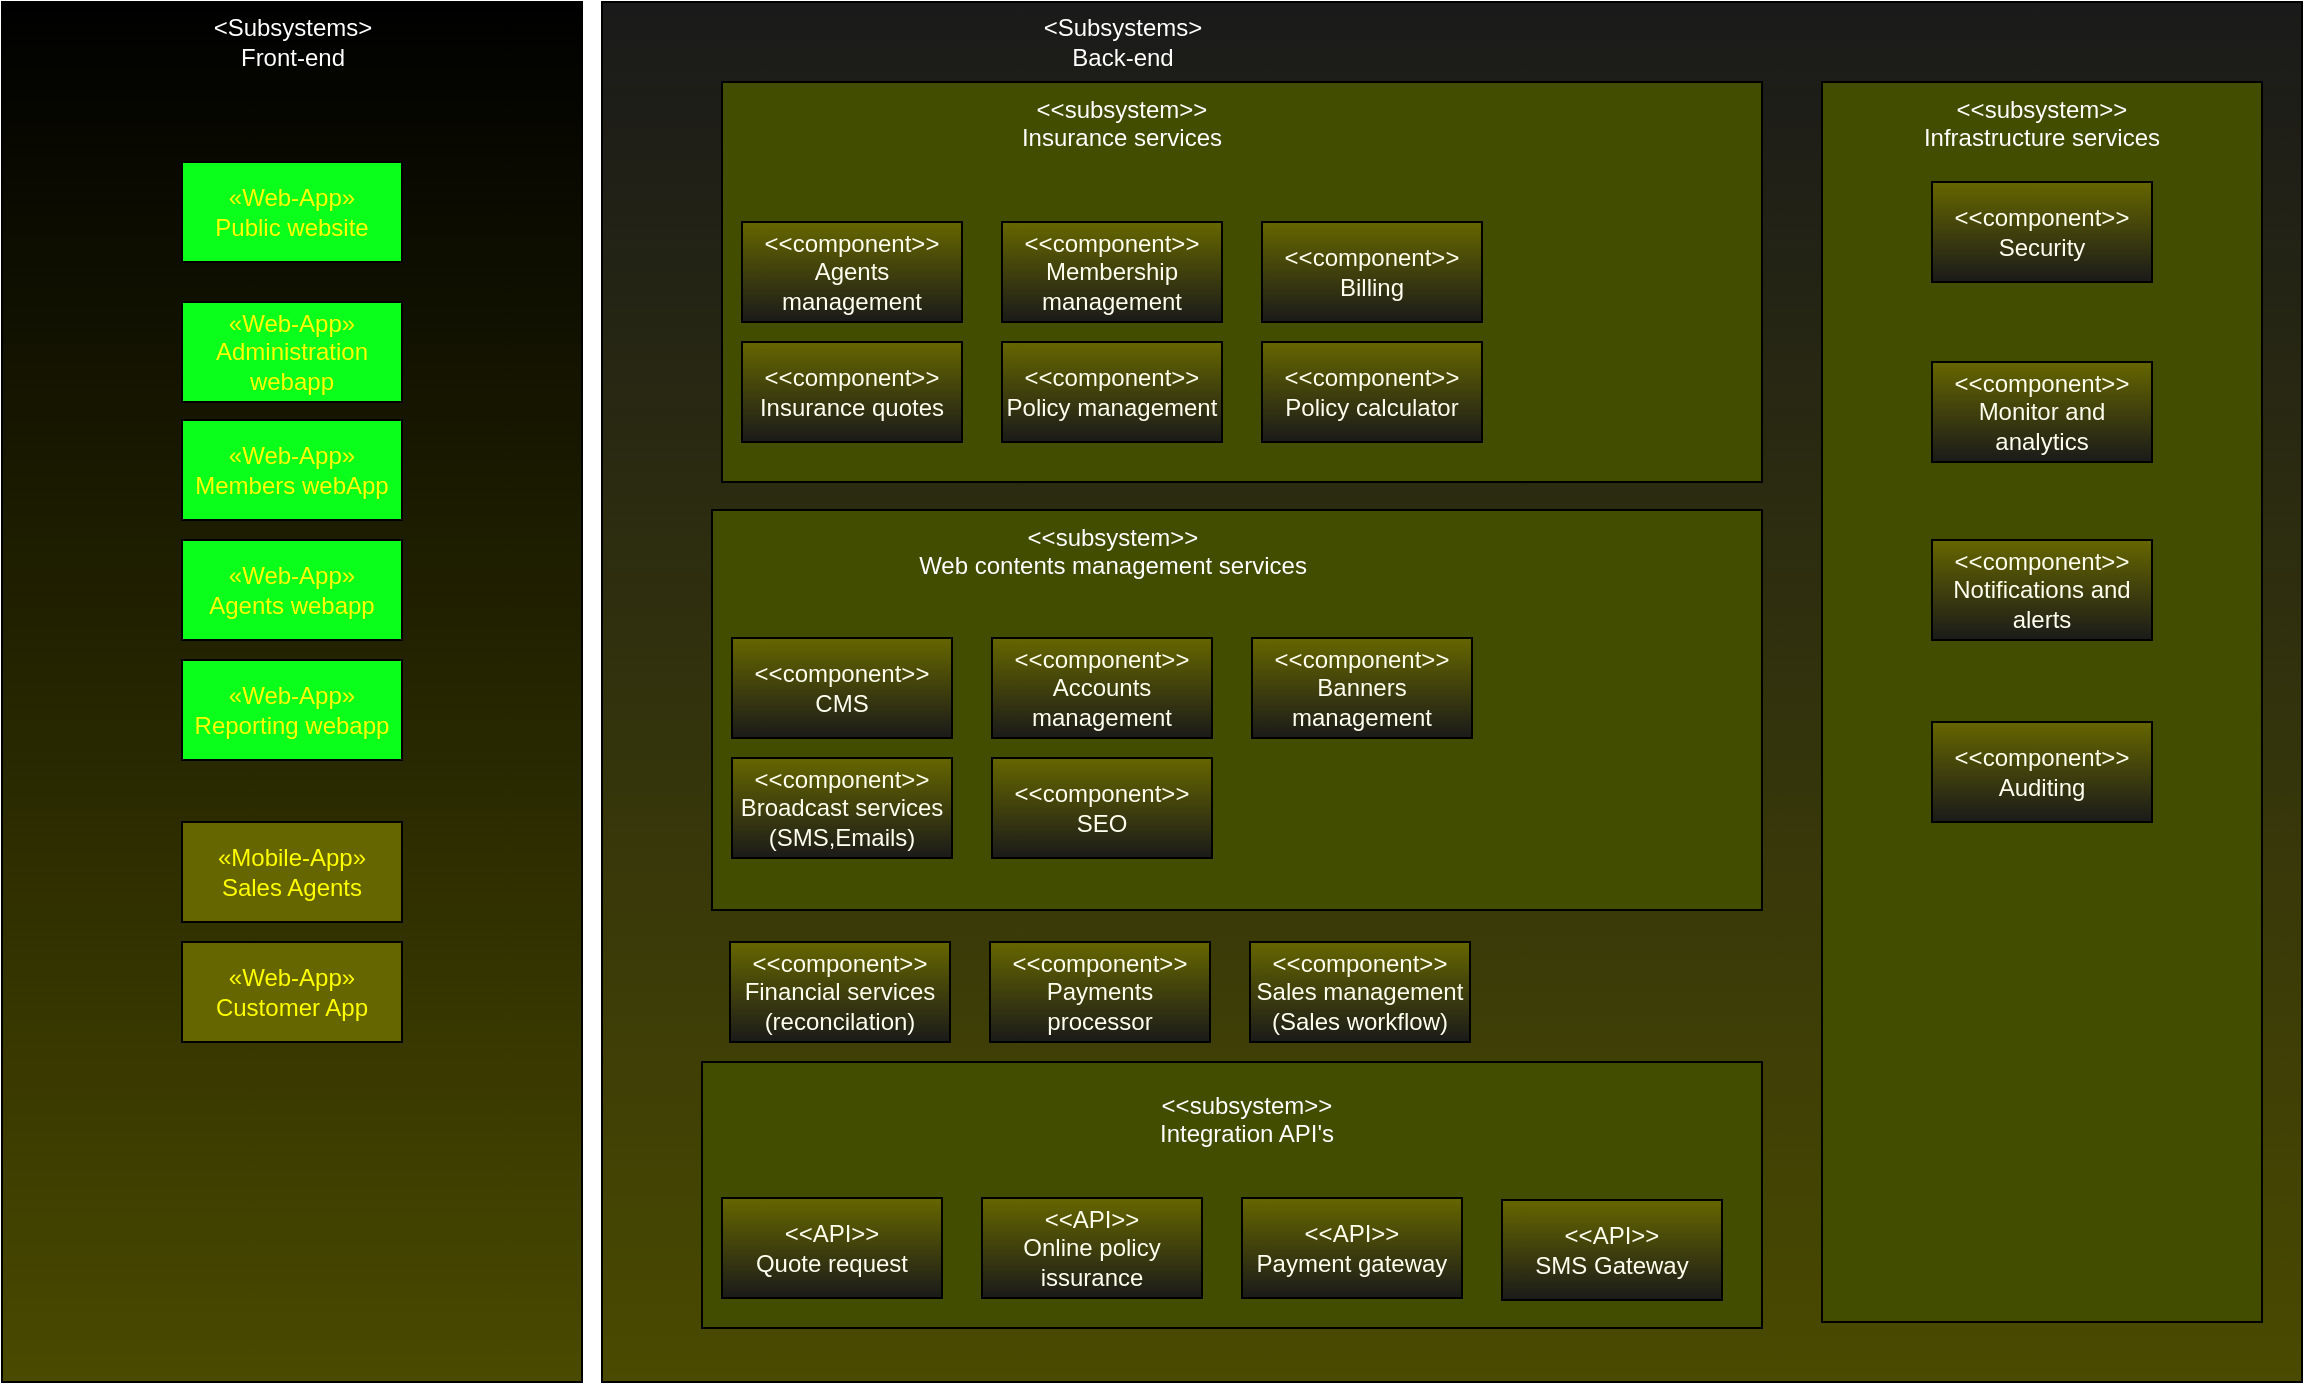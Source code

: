 <mxfile version="22.1.0" type="github">
  <diagram name="Page-1" id="BazWnyEBL50iyyZLBPZb">
    <mxGraphModel dx="1323" dy="768" grid="1" gridSize="10" guides="1" tooltips="1" connect="1" arrows="1" fold="1" page="1" pageScale="1" pageWidth="827" pageHeight="1169" math="0" shadow="0">
      <root>
        <mxCell id="0" />
        <mxCell id="1" parent="0" />
        <mxCell id="gHs1_yGDTPSEfHALUva1-106" value="" style="html=1;whiteSpace=wrap;gradientColor=#4A4A00;fillColor=#1A1A1A;" vertex="1" parent="1">
          <mxGeometry x="350" y="90" width="850" height="690" as="geometry" />
        </mxCell>
        <mxCell id="gHs1_yGDTPSEfHALUva1-107" value="&lt;div&gt;&lt;font color=&quot;#ffffff&quot;&gt;&amp;lt;Subsystems&amp;gt;&lt;/font&gt;&lt;/div&gt;&lt;div&gt;&lt;font color=&quot;#ffffff&quot;&gt;Back-end&lt;br&gt;&lt;/font&gt;&lt;/div&gt;" style="text;html=1;align=center;verticalAlign=middle;resizable=0;points=[];autosize=1;strokeColor=none;fillColor=none;" vertex="1" parent="1">
          <mxGeometry x="560" y="90" width="100" height="40" as="geometry" />
        </mxCell>
        <mxCell id="gHs1_yGDTPSEfHALUva1-131" value="" style="rounded=0;whiteSpace=wrap;html=1;fillColor=#424D00;" vertex="1" parent="1">
          <mxGeometry x="410" y="130" width="520" height="200" as="geometry" />
        </mxCell>
        <mxCell id="gHs1_yGDTPSEfHALUva1-97" value="&lt;p style=&quot;line-height: 110%;&quot;&gt;&lt;/p&gt;&lt;br&gt;&lt;p&gt;&lt;/p&gt;" style="html=1;whiteSpace=wrap;fillColor=#000000;gradientColor=#4A4A00;" vertex="1" parent="1">
          <mxGeometry x="50" y="90" width="290" height="690" as="geometry" />
        </mxCell>
        <mxCell id="gHs1_yGDTPSEfHALUva1-98" value="&lt;div&gt;&lt;font color=&quot;#ffff00&quot;&gt;«Web-App»&lt;/font&gt;&lt;/div&gt;&lt;font color=&quot;#ffff00&quot;&gt;Public website&lt;/font&gt;" style="html=1;whiteSpace=wrap;movable=1;resizable=1;rotatable=1;deletable=1;editable=1;locked=0;connectable=1;fillColor=#0AFF1B;" vertex="1" parent="1">
          <mxGeometry x="140" y="170" width="110" height="50" as="geometry" />
        </mxCell>
        <mxCell id="gHs1_yGDTPSEfHALUva1-99" value="&lt;div&gt;&lt;font color=&quot;#ffff00&quot;&gt;«Web-App»&lt;/font&gt;&lt;/div&gt;&lt;div&gt;&lt;font color=&quot;#ffff00&quot;&gt;Administration webapp&lt;br&gt;&lt;/font&gt;&lt;/div&gt;" style="html=1;whiteSpace=wrap;movable=1;resizable=1;rotatable=1;deletable=1;editable=1;locked=0;connectable=1;fillColor=#0AFF1B;" vertex="1" parent="1">
          <mxGeometry x="140" y="240" width="110" height="50" as="geometry" />
        </mxCell>
        <mxCell id="gHs1_yGDTPSEfHALUva1-100" value="&lt;div&gt;&lt;font color=&quot;#ffff00&quot;&gt;«Web-App»&lt;/font&gt;&lt;/div&gt;&lt;div&gt;&lt;font color=&quot;#ffff00&quot;&gt;Members webApp&lt;br&gt;&lt;/font&gt;&lt;/div&gt;" style="html=1;whiteSpace=wrap;movable=1;resizable=1;rotatable=1;deletable=1;editable=1;locked=0;connectable=1;fillColor=#0AFF1B;" vertex="1" parent="1">
          <mxGeometry x="140" y="299" width="110" height="50" as="geometry" />
        </mxCell>
        <mxCell id="gHs1_yGDTPSEfHALUva1-101" value="&lt;div&gt;&lt;font color=&quot;#ffff00&quot;&gt;«Web-App»&lt;/font&gt;&lt;/div&gt;&lt;div&gt;&lt;font color=&quot;#ffff00&quot;&gt;Agents webapp&lt;br&gt;&lt;/font&gt;&lt;/div&gt;" style="html=1;whiteSpace=wrap;movable=1;resizable=1;rotatable=1;deletable=1;editable=1;locked=0;connectable=1;fillColor=#0AFF1B;" vertex="1" parent="1">
          <mxGeometry x="140" y="359" width="110" height="50" as="geometry" />
        </mxCell>
        <mxCell id="gHs1_yGDTPSEfHALUva1-102" value="&lt;div&gt;&lt;font color=&quot;#ffff00&quot;&gt;«Web-App»&lt;/font&gt;&lt;/div&gt;&lt;div&gt;&lt;font color=&quot;#ffff00&quot;&gt;Reporting webapp&lt;/font&gt;&lt;br&gt;&lt;/div&gt;" style="html=1;whiteSpace=wrap;movable=1;resizable=1;rotatable=1;deletable=1;editable=1;locked=0;connectable=1;fillColor=#0AFF1B;" vertex="1" parent="1">
          <mxGeometry x="140" y="419" width="110" height="50" as="geometry" />
        </mxCell>
        <mxCell id="gHs1_yGDTPSEfHALUva1-103" value="&lt;div&gt;&lt;font color=&quot;#ffff00&quot;&gt;«Mobile-App»&lt;/font&gt;&lt;/div&gt;&lt;div&gt;&lt;font color=&quot;#ffff00&quot;&gt;Sales Agents&lt;br&gt;&lt;/font&gt;&lt;/div&gt;" style="html=1;whiteSpace=wrap;movable=1;resizable=1;rotatable=1;deletable=1;editable=1;locked=0;connectable=1;fillColor=#666600;" vertex="1" parent="1">
          <mxGeometry x="140" y="500" width="110" height="50" as="geometry" />
        </mxCell>
        <mxCell id="gHs1_yGDTPSEfHALUva1-104" value="&lt;div&gt;&lt;font color=&quot;#ffff00&quot;&gt;«Web-App»&lt;/font&gt;&lt;/div&gt;&lt;div&gt;&lt;font color=&quot;#ffff00&quot;&gt;Customer App&lt;br&gt;&lt;/font&gt;&lt;/div&gt;" style="html=1;whiteSpace=wrap;movable=1;resizable=1;rotatable=1;deletable=1;editable=1;locked=0;connectable=1;fillColor=#666600;" vertex="1" parent="1">
          <mxGeometry x="140" y="560" width="110" height="50" as="geometry" />
        </mxCell>
        <mxCell id="gHs1_yGDTPSEfHALUva1-105" value="&lt;div&gt;&lt;font color=&quot;#ffffff&quot;&gt;&amp;lt;Subsystems&amp;gt;&lt;/font&gt;&lt;/div&gt;&lt;div&gt;&lt;font color=&quot;#ffffff&quot;&gt;Front-end&lt;br&gt;&lt;/font&gt;&lt;/div&gt;" style="text;html=1;align=center;verticalAlign=middle;resizable=0;points=[];autosize=1;strokeColor=none;fillColor=none;" vertex="1" parent="1">
          <mxGeometry x="145" y="90" width="100" height="40" as="geometry" />
        </mxCell>
        <mxCell id="gHs1_yGDTPSEfHALUva1-135" value="&lt;div align=&quot;center&quot;&gt;&lt;font color=&quot;#ffffff&quot;&gt;&amp;lt;&amp;lt;subsystem&amp;gt;&amp;gt;&lt;/font&gt;&lt;/div&gt;&lt;div align=&quot;center&quot;&gt;&lt;font color=&quot;#ffffff&quot;&gt;Insurance services&lt;br&gt;&lt;/font&gt;&lt;/div&gt;" style="text;whiteSpace=wrap;html=1;align=center;" vertex="1" parent="1">
          <mxGeometry x="545" y="130" width="130" height="50" as="geometry" />
        </mxCell>
        <mxCell id="gHs1_yGDTPSEfHALUva1-136" value="&lt;font color=&quot;#fffff0&quot;&gt;&amp;lt;&amp;lt;component&amp;gt;&amp;gt;&lt;br&gt;Agents management&lt;br&gt;&lt;/font&gt;" style="html=1;whiteSpace=wrap;fillColor=#666600;gradientColor=#1A1A1A;" vertex="1" parent="1">
          <mxGeometry x="420" y="200" width="110" height="50" as="geometry" />
        </mxCell>
        <mxCell id="gHs1_yGDTPSEfHALUva1-137" value="&lt;div&gt;&lt;font color=&quot;#fffff0&quot;&gt;&amp;lt;&amp;lt;component&amp;gt;&amp;gt;&lt;/font&gt;&lt;/div&gt;&lt;font color=&quot;#fffff0&quot;&gt;Membership management&lt;/font&gt;" style="html=1;whiteSpace=wrap;fillColor=#666600;gradientColor=#1A1A1A;" vertex="1" parent="1">
          <mxGeometry x="550" y="200" width="110" height="50" as="geometry" />
        </mxCell>
        <mxCell id="gHs1_yGDTPSEfHALUva1-138" value="&lt;font color=&quot;#fffff0&quot;&gt;&amp;lt;&amp;lt;component&amp;gt;&amp;gt;&lt;br&gt;Billing&lt;br&gt;&lt;/font&gt;" style="html=1;whiteSpace=wrap;fillColor=#666600;gradientColor=#1A1A1A;" vertex="1" parent="1">
          <mxGeometry x="680" y="200" width="110" height="50" as="geometry" />
        </mxCell>
        <mxCell id="gHs1_yGDTPSEfHALUva1-139" value="&lt;font color=&quot;#fffff0&quot;&gt;&amp;lt;&amp;lt;component&amp;gt;&amp;gt;&lt;br&gt;Insurance quotes&lt;br&gt;&lt;/font&gt;" style="html=1;whiteSpace=wrap;fillColor=#666600;gradientColor=#1A1A1A;" vertex="1" parent="1">
          <mxGeometry x="420" y="260" width="110" height="50" as="geometry" />
        </mxCell>
        <mxCell id="gHs1_yGDTPSEfHALUva1-140" value="&lt;div&gt;&lt;font color=&quot;#fffff0&quot;&gt;&amp;lt;&amp;lt;component&amp;gt;&amp;gt;&lt;/font&gt;&lt;/div&gt;&lt;div&gt;&lt;font color=&quot;#fffff0&quot;&gt;Policy management&lt;br&gt;&lt;/font&gt;&lt;/div&gt;&lt;font color=&quot;#fffff0&quot;&gt;&lt;/font&gt;" style="html=1;whiteSpace=wrap;fillColor=#666600;gradientColor=#1A1A1A;" vertex="1" parent="1">
          <mxGeometry x="550" y="260" width="110" height="50" as="geometry" />
        </mxCell>
        <mxCell id="gHs1_yGDTPSEfHALUva1-141" value="&lt;font color=&quot;#fffff0&quot;&gt;&amp;lt;&amp;lt;component&amp;gt;&amp;gt;&lt;br&gt;Policy calculator&lt;br&gt;&lt;/font&gt;" style="html=1;whiteSpace=wrap;fillColor=#666600;gradientColor=#1A1A1A;" vertex="1" parent="1">
          <mxGeometry x="680" y="260" width="110" height="50" as="geometry" />
        </mxCell>
        <mxCell id="gHs1_yGDTPSEfHALUva1-142" value="" style="rounded=0;whiteSpace=wrap;html=1;fillColor=#424D00;" vertex="1" parent="1">
          <mxGeometry x="405" y="344" width="525" height="200" as="geometry" />
        </mxCell>
        <mxCell id="gHs1_yGDTPSEfHALUva1-143" value="&lt;div align=&quot;center&quot;&gt;&lt;font color=&quot;#ffffff&quot;&gt;&amp;lt;&amp;lt;subsystem&amp;gt;&amp;gt;&lt;/font&gt;&lt;/div&gt;&lt;div align=&quot;center&quot;&gt;&lt;font color=&quot;#ffffff&quot;&gt;Web contents management services&lt;br&gt;&lt;/font&gt;&lt;/div&gt;" style="text;whiteSpace=wrap;html=1;align=center;" vertex="1" parent="1">
          <mxGeometry x="462.5" y="344" width="285" height="50" as="geometry" />
        </mxCell>
        <mxCell id="gHs1_yGDTPSEfHALUva1-144" value="&lt;font color=&quot;#fffff0&quot;&gt;&amp;lt;&amp;lt;component&amp;gt;&amp;gt;&lt;br&gt;CMS&lt;br&gt;&lt;/font&gt;" style="html=1;whiteSpace=wrap;fillColor=#666600;gradientColor=#1A1A1A;" vertex="1" parent="1">
          <mxGeometry x="415" y="408" width="110" height="50" as="geometry" />
        </mxCell>
        <mxCell id="gHs1_yGDTPSEfHALUva1-145" value="&lt;font color=&quot;#fffff0&quot;&gt;&amp;lt;&amp;lt;component&amp;gt;&amp;gt;&lt;br&gt;Accounts management&lt;br&gt;&lt;/font&gt;" style="html=1;whiteSpace=wrap;fillColor=#666600;gradientColor=#1A1A1A;" vertex="1" parent="1">
          <mxGeometry x="545" y="408" width="110" height="50" as="geometry" />
        </mxCell>
        <mxCell id="gHs1_yGDTPSEfHALUva1-146" value="&lt;font color=&quot;#fffff0&quot;&gt;&amp;lt;&amp;lt;component&amp;gt;&amp;gt;&lt;br&gt;Banners management&lt;br&gt;&lt;/font&gt;" style="html=1;whiteSpace=wrap;fillColor=#666600;gradientColor=#1A1A1A;" vertex="1" parent="1">
          <mxGeometry x="675" y="408" width="110" height="50" as="geometry" />
        </mxCell>
        <mxCell id="gHs1_yGDTPSEfHALUva1-147" value="&lt;font color=&quot;#fffff0&quot;&gt;&amp;lt;&amp;lt;component&amp;gt;&amp;gt;&lt;br&gt;&lt;/font&gt;&lt;div&gt;&lt;font color=&quot;#fffff0&quot;&gt;Broadcast services&lt;/font&gt;&lt;/div&gt;&lt;div&gt;&lt;font color=&quot;#fffff0&quot;&gt;(SMS,Emails)&lt;br&gt;&lt;/font&gt;&lt;/div&gt;" style="html=1;whiteSpace=wrap;fillColor=#666600;gradientColor=#1A1A1A;" vertex="1" parent="1">
          <mxGeometry x="415" y="468" width="110" height="50" as="geometry" />
        </mxCell>
        <mxCell id="gHs1_yGDTPSEfHALUva1-148" value="&lt;font color=&quot;#fffff0&quot;&gt;&amp;lt;&amp;lt;component&amp;gt;&amp;gt;&lt;br&gt;SEO&lt;br&gt;&lt;/font&gt;" style="html=1;whiteSpace=wrap;fillColor=#666600;gradientColor=#1A1A1A;" vertex="1" parent="1">
          <mxGeometry x="545" y="468" width="110" height="50" as="geometry" />
        </mxCell>
        <mxCell id="gHs1_yGDTPSEfHALUva1-150" value="" style="rounded=0;whiteSpace=wrap;html=1;fillColor=#424D00;" vertex="1" parent="1">
          <mxGeometry x="400" y="620" width="530" height="133" as="geometry" />
        </mxCell>
        <mxCell id="gHs1_yGDTPSEfHALUva1-154" value="&lt;div&gt;&lt;font color=&quot;#fffff0&quot;&gt;&amp;lt;&amp;lt;component&amp;gt;&amp;gt;&lt;/font&gt;&lt;/div&gt;&lt;div&gt;&lt;font color=&quot;#fffff0&quot;&gt;Financial services&lt;br&gt;&lt;/font&gt;&lt;/div&gt;&lt;div&gt;&lt;font color=&quot;#fffff0&quot;&gt;(reconcilation)&lt;br&gt;&lt;/font&gt;&lt;/div&gt;&lt;font color=&quot;#fffff0&quot;&gt;&lt;/font&gt;" style="html=1;whiteSpace=wrap;fillColor=#666600;gradientColor=#1A1A1A;" vertex="1" parent="1">
          <mxGeometry x="414" y="560" width="110" height="50" as="geometry" />
        </mxCell>
        <mxCell id="gHs1_yGDTPSEfHALUva1-155" value="&lt;font color=&quot;#fffff0&quot;&gt;&amp;lt;&amp;lt;component&amp;gt;&amp;gt;&lt;br&gt;Payments processor&lt;br&gt;&lt;/font&gt;" style="html=1;whiteSpace=wrap;fillColor=#666600;gradientColor=#1A1A1A;" vertex="1" parent="1">
          <mxGeometry x="544" y="560" width="110" height="50" as="geometry" />
        </mxCell>
        <mxCell id="gHs1_yGDTPSEfHALUva1-156" value="&lt;font color=&quot;#fffff0&quot;&gt;&amp;lt;&amp;lt;component&amp;gt;&amp;gt;&lt;br&gt;&lt;/font&gt;&lt;div&gt;&lt;font color=&quot;#fffff0&quot;&gt;Sales management&lt;/font&gt;&lt;/div&gt;&lt;div&gt;&lt;font color=&quot;#fffff0&quot;&gt;(Sales workflow)&lt;br&gt;&lt;/font&gt;&lt;/div&gt;" style="html=1;whiteSpace=wrap;fillColor=#666600;gradientColor=#1A1A1A;" vertex="1" parent="1">
          <mxGeometry x="674" y="560" width="110" height="50" as="geometry" />
        </mxCell>
        <mxCell id="gHs1_yGDTPSEfHALUva1-157" value="&lt;font color=&quot;#fffff0&quot;&gt;&amp;lt;&amp;lt;API&amp;gt;&amp;gt;&lt;br&gt;Quote request&lt;br&gt;&lt;/font&gt;" style="html=1;whiteSpace=wrap;fillColor=#666600;gradientColor=#1A1A1A;" vertex="1" parent="1">
          <mxGeometry x="410" y="688" width="110" height="50" as="geometry" />
        </mxCell>
        <mxCell id="gHs1_yGDTPSEfHALUva1-158" value="&lt;font color=&quot;#fffff0&quot;&gt;&amp;lt;&amp;lt;API&amp;gt;&amp;gt;&lt;br&gt;Online policy issurance&lt;br&gt;&lt;/font&gt;" style="html=1;whiteSpace=wrap;fillColor=#666600;gradientColor=#1A1A1A;" vertex="1" parent="1">
          <mxGeometry x="540" y="688" width="110" height="50" as="geometry" />
        </mxCell>
        <mxCell id="gHs1_yGDTPSEfHALUva1-159" value="&lt;font color=&quot;#fffff0&quot;&gt;&amp;lt;&amp;lt;API&amp;gt;&amp;gt;&lt;br&gt;Payment gateway&lt;br&gt;&lt;/font&gt;" style="html=1;whiteSpace=wrap;fillColor=#666600;gradientColor=#1A1A1A;" vertex="1" parent="1">
          <mxGeometry x="670" y="688" width="110" height="50" as="geometry" />
        </mxCell>
        <mxCell id="gHs1_yGDTPSEfHALUva1-160" value="&lt;font color=&quot;#fffff0&quot;&gt;&amp;lt;&amp;lt;API&amp;gt;&amp;gt;&lt;br&gt;SMS Gateway&lt;br&gt;&lt;/font&gt;" style="html=1;whiteSpace=wrap;fillColor=#666600;gradientColor=#1A1A1A;" vertex="1" parent="1">
          <mxGeometry x="800" y="689" width="110" height="50" as="geometry" />
        </mxCell>
        <mxCell id="gHs1_yGDTPSEfHALUva1-161" value="&lt;div align=&quot;center&quot;&gt;&lt;font color=&quot;#ffffff&quot;&gt;&amp;lt;&amp;lt;subsystem&amp;gt;&amp;gt;&lt;/font&gt;&lt;/div&gt;&lt;div align=&quot;center&quot;&gt;&lt;font color=&quot;#ffffff&quot;&gt;Integration API&#39;s&lt;br&gt;&lt;/font&gt;&lt;/div&gt;" style="text;whiteSpace=wrap;html=1;align=center;" vertex="1" parent="1">
          <mxGeometry x="530" y="628" width="285" height="50" as="geometry" />
        </mxCell>
        <mxCell id="gHs1_yGDTPSEfHALUva1-162" value="" style="rounded=0;whiteSpace=wrap;html=1;fillColor=#424D00;" vertex="1" parent="1">
          <mxGeometry x="960" y="130" width="220" height="620" as="geometry" />
        </mxCell>
        <mxCell id="gHs1_yGDTPSEfHALUva1-163" value="&lt;div align=&quot;center&quot;&gt;&lt;font color=&quot;#ffffff&quot;&gt;&amp;lt;&amp;lt;subsystem&amp;gt;&amp;gt;&lt;/font&gt;&lt;/div&gt;&lt;div align=&quot;center&quot;&gt;&lt;font color=&quot;#ffffff&quot;&gt;Infrastructure services&lt;br&gt;&lt;/font&gt;&lt;/div&gt;" style="text;whiteSpace=wrap;html=1;align=center;" vertex="1" parent="1">
          <mxGeometry x="1005" y="130" width="130" height="50" as="geometry" />
        </mxCell>
        <mxCell id="gHs1_yGDTPSEfHALUva1-164" value="&lt;font color=&quot;#fffff0&quot;&gt;&amp;lt;&amp;lt;component&amp;gt;&amp;gt;&lt;br&gt;Security&lt;br&gt;&lt;/font&gt;" style="html=1;whiteSpace=wrap;fillColor=#666600;gradientColor=#1A1A1A;" vertex="1" parent="1">
          <mxGeometry x="1015" y="180" width="110" height="50" as="geometry" />
        </mxCell>
        <mxCell id="gHs1_yGDTPSEfHALUva1-165" value="&lt;font color=&quot;#fffff0&quot;&gt;&amp;lt;&amp;lt;component&amp;gt;&amp;gt;&lt;br&gt;Monitor and analytics&lt;br&gt;&lt;/font&gt;" style="html=1;whiteSpace=wrap;fillColor=#666600;gradientColor=#1A1A1A;" vertex="1" parent="1">
          <mxGeometry x="1015" y="270" width="110" height="50" as="geometry" />
        </mxCell>
        <mxCell id="gHs1_yGDTPSEfHALUva1-166" value="&lt;font color=&quot;#fffff0&quot;&gt;&amp;lt;&amp;lt;component&amp;gt;&amp;gt;&lt;br&gt;Notifications and alerts&lt;br&gt;&lt;/font&gt;" style="html=1;whiteSpace=wrap;fillColor=#666600;gradientColor=#1A1A1A;" vertex="1" parent="1">
          <mxGeometry x="1015" y="359" width="110" height="50" as="geometry" />
        </mxCell>
        <mxCell id="gHs1_yGDTPSEfHALUva1-167" value="&lt;font color=&quot;#fffff0&quot;&gt;&amp;lt;&amp;lt;component&amp;gt;&amp;gt;&lt;br&gt;Auditing&lt;br&gt;&lt;/font&gt;" style="html=1;whiteSpace=wrap;fillColor=#666600;gradientColor=#1A1A1A;" vertex="1" parent="1">
          <mxGeometry x="1015" y="450" width="110" height="50" as="geometry" />
        </mxCell>
      </root>
    </mxGraphModel>
  </diagram>
</mxfile>
